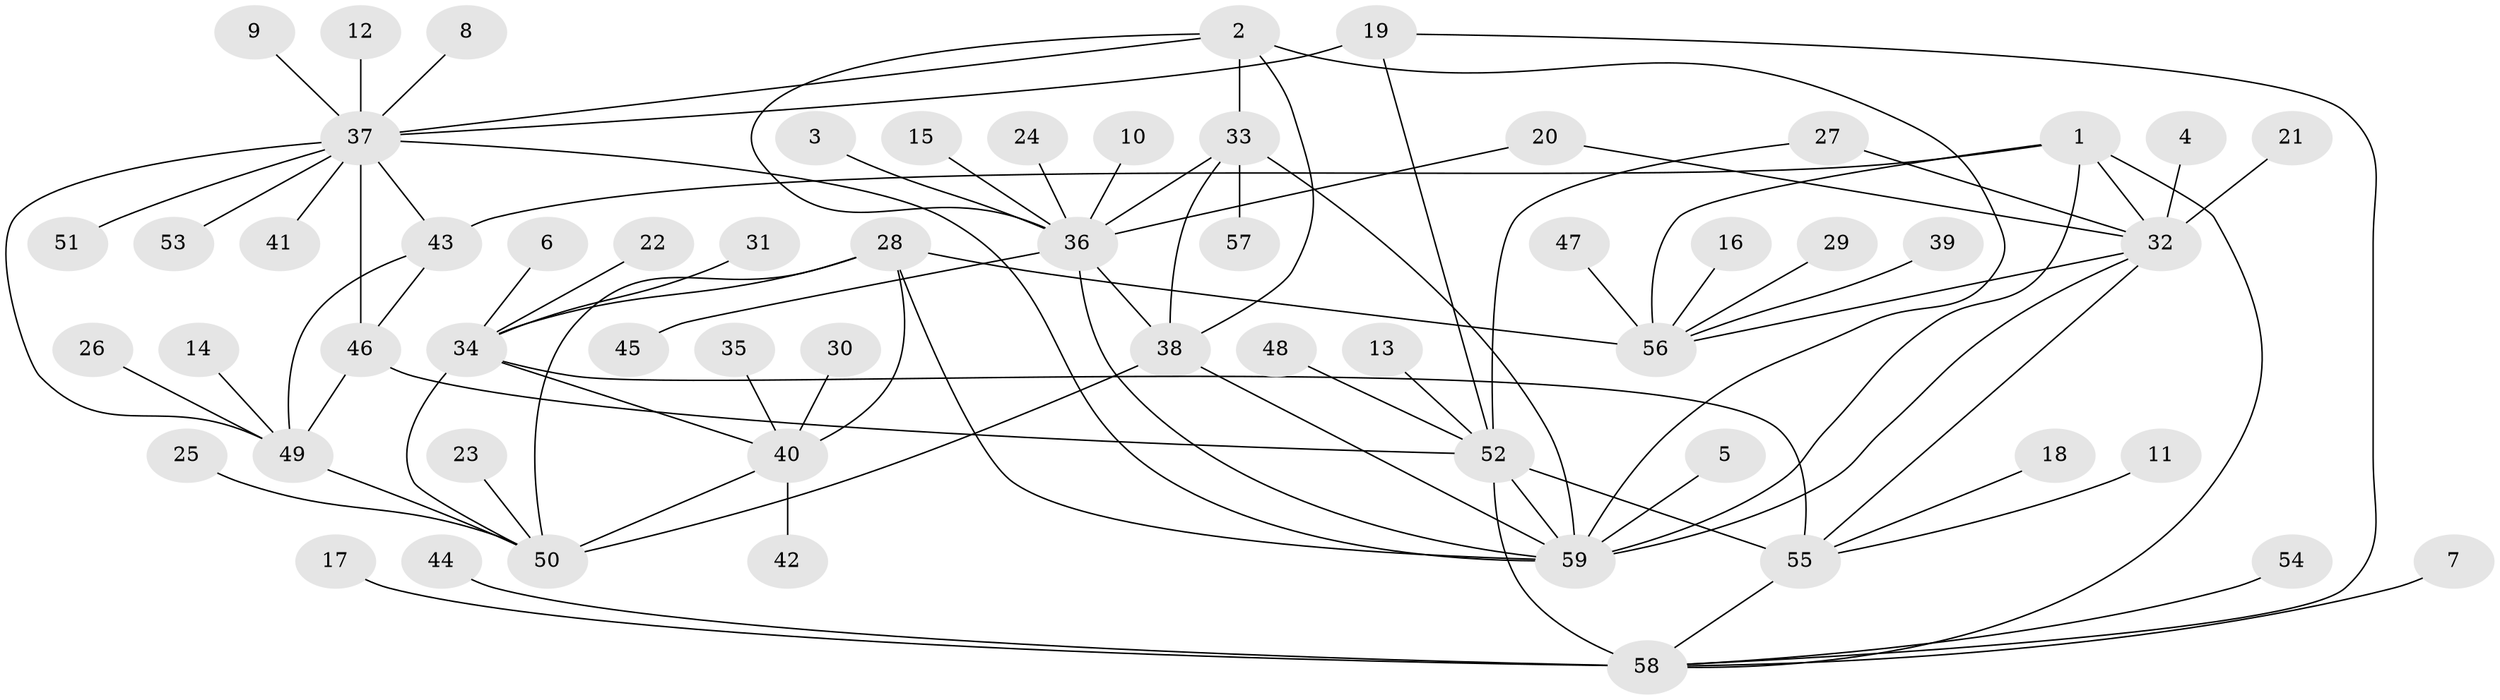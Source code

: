 // original degree distribution, {6: 0.035398230088495575, 9: 0.02654867256637168, 4: 0.02654867256637168, 12: 0.008849557522123894, 11: 0.017699115044247787, 7: 0.035398230088495575, 10: 0.02654867256637168, 5: 0.02654867256637168, 8: 0.008849557522123894, 15: 0.008849557522123894, 1: 0.5752212389380531, 2: 0.13274336283185842, 3: 0.07079646017699115}
// Generated by graph-tools (version 1.1) at 2025/48/03/06/25 01:48:58]
// undirected, 59 vertices, 86 edges
graph export_dot {
graph [start="1"]
  node [color=gray90,style=filled];
  1;
  2;
  3;
  4;
  5;
  6;
  7;
  8;
  9;
  10;
  11;
  12;
  13;
  14;
  15;
  16;
  17;
  18;
  19;
  20;
  21;
  22;
  23;
  24;
  25;
  26;
  27;
  28;
  29;
  30;
  31;
  32;
  33;
  34;
  35;
  36;
  37;
  38;
  39;
  40;
  41;
  42;
  43;
  44;
  45;
  46;
  47;
  48;
  49;
  50;
  51;
  52;
  53;
  54;
  55;
  56;
  57;
  58;
  59;
  1 -- 32 [weight=3.0];
  1 -- 43 [weight=1.0];
  1 -- 56 [weight=3.0];
  1 -- 58 [weight=1.0];
  1 -- 59 [weight=1.0];
  2 -- 33 [weight=1.0];
  2 -- 36 [weight=1.0];
  2 -- 37 [weight=1.0];
  2 -- 38 [weight=1.0];
  2 -- 59 [weight=1.0];
  3 -- 36 [weight=1.0];
  4 -- 32 [weight=1.0];
  5 -- 59 [weight=1.0];
  6 -- 34 [weight=1.0];
  7 -- 58 [weight=1.0];
  8 -- 37 [weight=1.0];
  9 -- 37 [weight=1.0];
  10 -- 36 [weight=1.0];
  11 -- 55 [weight=1.0];
  12 -- 37 [weight=1.0];
  13 -- 52 [weight=1.0];
  14 -- 49 [weight=1.0];
  15 -- 36 [weight=1.0];
  16 -- 56 [weight=1.0];
  17 -- 58 [weight=1.0];
  18 -- 55 [weight=1.0];
  19 -- 37 [weight=1.0];
  19 -- 52 [weight=1.0];
  19 -- 58 [weight=1.0];
  20 -- 32 [weight=1.0];
  20 -- 36 [weight=1.0];
  21 -- 32 [weight=1.0];
  22 -- 34 [weight=1.0];
  23 -- 50 [weight=1.0];
  24 -- 36 [weight=1.0];
  25 -- 50 [weight=1.0];
  26 -- 49 [weight=1.0];
  27 -- 32 [weight=1.0];
  27 -- 52 [weight=1.0];
  28 -- 34 [weight=2.0];
  28 -- 40 [weight=2.0];
  28 -- 50 [weight=2.0];
  28 -- 56 [weight=1.0];
  28 -- 59 [weight=1.0];
  29 -- 56 [weight=1.0];
  30 -- 40 [weight=1.0];
  31 -- 34 [weight=1.0];
  32 -- 55 [weight=1.0];
  32 -- 56 [weight=1.0];
  32 -- 59 [weight=1.0];
  33 -- 36 [weight=1.0];
  33 -- 38 [weight=1.0];
  33 -- 57 [weight=1.0];
  33 -- 59 [weight=1.0];
  34 -- 40 [weight=1.0];
  34 -- 50 [weight=1.0];
  34 -- 55 [weight=1.0];
  35 -- 40 [weight=1.0];
  36 -- 38 [weight=1.0];
  36 -- 45 [weight=1.0];
  36 -- 59 [weight=1.0];
  37 -- 41 [weight=1.0];
  37 -- 43 [weight=1.0];
  37 -- 46 [weight=2.0];
  37 -- 49 [weight=1.0];
  37 -- 51 [weight=1.0];
  37 -- 53 [weight=1.0];
  37 -- 59 [weight=1.0];
  38 -- 50 [weight=1.0];
  38 -- 59 [weight=1.0];
  39 -- 56 [weight=1.0];
  40 -- 42 [weight=1.0];
  40 -- 50 [weight=1.0];
  43 -- 46 [weight=2.0];
  43 -- 49 [weight=1.0];
  44 -- 58 [weight=1.0];
  46 -- 49 [weight=2.0];
  46 -- 52 [weight=1.0];
  47 -- 56 [weight=1.0];
  48 -- 52 [weight=1.0];
  49 -- 50 [weight=1.0];
  52 -- 55 [weight=3.0];
  52 -- 58 [weight=3.0];
  52 -- 59 [weight=1.0];
  54 -- 58 [weight=1.0];
  55 -- 58 [weight=1.0];
}
